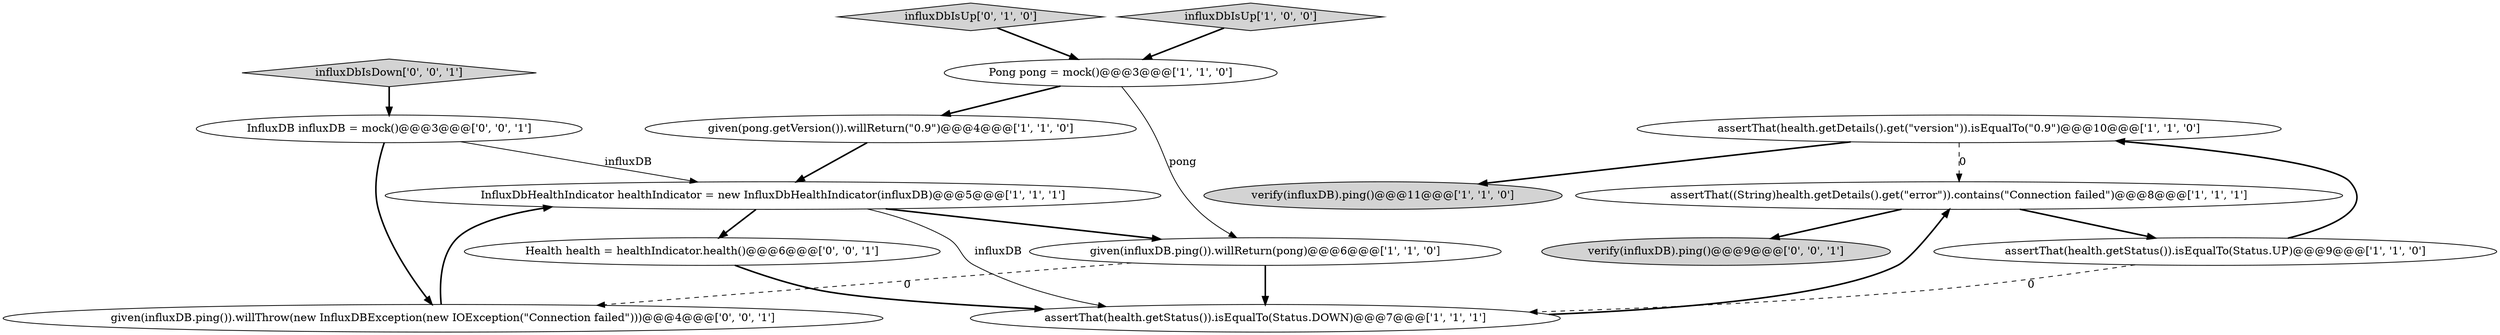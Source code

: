 digraph {
9 [style = filled, label = "verify(influxDB).ping()@@@11@@@['1', '1', '0']", fillcolor = lightgray, shape = ellipse image = "AAA0AAABBB1BBB"];
7 [style = filled, label = "Pong pong = mock()@@@3@@@['1', '1', '0']", fillcolor = white, shape = ellipse image = "AAA0AAABBB1BBB"];
1 [style = filled, label = "assertThat(health.getStatus()).isEqualTo(Status.UP)@@@9@@@['1', '1', '0']", fillcolor = white, shape = ellipse image = "AAA0AAABBB1BBB"];
4 [style = filled, label = "InfluxDbHealthIndicator healthIndicator = new InfluxDbHealthIndicator(influxDB)@@@5@@@['1', '1', '1']", fillcolor = white, shape = ellipse image = "AAA0AAABBB1BBB"];
10 [style = filled, label = "influxDbIsUp['0', '1', '0']", fillcolor = lightgray, shape = diamond image = "AAA0AAABBB2BBB"];
14 [style = filled, label = "Health health = healthIndicator.health()@@@6@@@['0', '0', '1']", fillcolor = white, shape = ellipse image = "AAA0AAABBB3BBB"];
15 [style = filled, label = "influxDbIsDown['0', '0', '1']", fillcolor = lightgray, shape = diamond image = "AAA0AAABBB3BBB"];
12 [style = filled, label = "verify(influxDB).ping()@@@9@@@['0', '0', '1']", fillcolor = lightgray, shape = ellipse image = "AAA0AAABBB3BBB"];
0 [style = filled, label = "given(pong.getVersion()).willReturn(\"0.9\")@@@4@@@['1', '1', '0']", fillcolor = white, shape = ellipse image = "AAA0AAABBB1BBB"];
5 [style = filled, label = "assertThat(health.getStatus()).isEqualTo(Status.DOWN)@@@7@@@['1', '1', '1']", fillcolor = white, shape = ellipse image = "AAA0AAABBB1BBB"];
8 [style = filled, label = "influxDbIsUp['1', '0', '0']", fillcolor = lightgray, shape = diamond image = "AAA0AAABBB1BBB"];
13 [style = filled, label = "InfluxDB influxDB = mock()@@@3@@@['0', '0', '1']", fillcolor = white, shape = ellipse image = "AAA0AAABBB3BBB"];
3 [style = filled, label = "given(influxDB.ping()).willReturn(pong)@@@6@@@['1', '1', '0']", fillcolor = white, shape = ellipse image = "AAA0AAABBB1BBB"];
6 [style = filled, label = "assertThat((String)health.getDetails().get(\"error\")).contains(\"Connection failed\")@@@8@@@['1', '1', '1']", fillcolor = white, shape = ellipse image = "AAA0AAABBB1BBB"];
2 [style = filled, label = "assertThat(health.getDetails().get(\"version\")).isEqualTo(\"0.9\")@@@10@@@['1', '1', '0']", fillcolor = white, shape = ellipse image = "AAA0AAABBB1BBB"];
11 [style = filled, label = "given(influxDB.ping()).willThrow(new InfluxDBException(new IOException(\"Connection failed\")))@@@4@@@['0', '0', '1']", fillcolor = white, shape = ellipse image = "AAA0AAABBB3BBB"];
4->3 [style = bold, label=""];
4->14 [style = bold, label=""];
15->13 [style = bold, label=""];
1->5 [style = dashed, label="0"];
13->4 [style = solid, label="influxDB"];
11->4 [style = bold, label=""];
7->0 [style = bold, label=""];
2->9 [style = bold, label=""];
10->7 [style = bold, label=""];
13->11 [style = bold, label=""];
4->5 [style = solid, label="influxDB"];
8->7 [style = bold, label=""];
6->1 [style = bold, label=""];
3->5 [style = bold, label=""];
5->6 [style = bold, label=""];
0->4 [style = bold, label=""];
2->6 [style = dashed, label="0"];
1->2 [style = bold, label=""];
7->3 [style = solid, label="pong"];
3->11 [style = dashed, label="0"];
14->5 [style = bold, label=""];
6->12 [style = bold, label=""];
}
